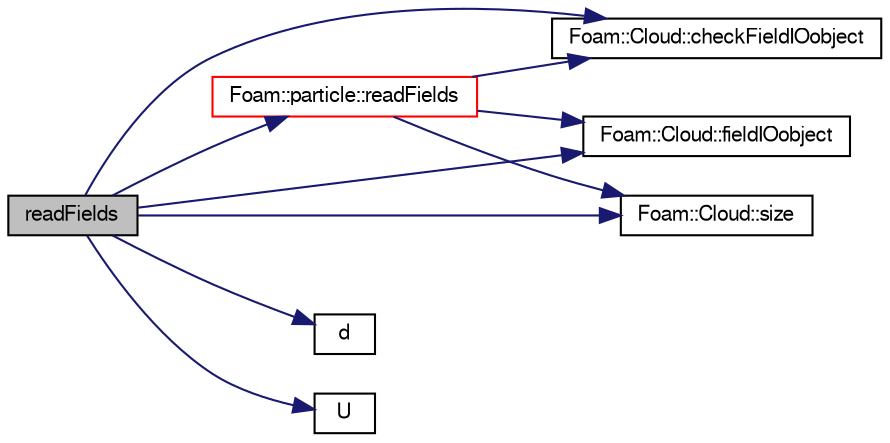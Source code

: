 digraph "readFields"
{
  bgcolor="transparent";
  edge [fontname="FreeSans",fontsize="10",labelfontname="FreeSans",labelfontsize="10"];
  node [fontname="FreeSans",fontsize="10",shape=record];
  rankdir="LR";
  Node336 [label="readFields",height=0.2,width=0.4,color="black", fillcolor="grey75", style="filled", fontcolor="black"];
  Node336 -> Node337 [color="midnightblue",fontsize="10",style="solid",fontname="FreeSans"];
  Node337 [label="Foam::Cloud::checkFieldIOobject",height=0.2,width=0.4,color="black",URL="$a23562.html#a354ac3d5592a996cb2ed69f23e874528",tooltip="Check lagrangian data field. "];
  Node336 -> Node338 [color="midnightblue",fontsize="10",style="solid",fontname="FreeSans"];
  Node338 [label="d",height=0.2,width=0.4,color="black",URL="$a24502.html#a4021481c538e4f3a8507462ec520c077",tooltip="Return diameter. "];
  Node336 -> Node339 [color="midnightblue",fontsize="10",style="solid",fontname="FreeSans"];
  Node339 [label="Foam::Cloud::fieldIOobject",height=0.2,width=0.4,color="black",URL="$a23562.html#a96931e0eb11f9d9cd97e964e030a2c34",tooltip="Helper to construct IOobject for field and current time. "];
  Node336 -> Node340 [color="midnightblue",fontsize="10",style="solid",fontname="FreeSans"];
  Node340 [label="Foam::particle::readFields",height=0.2,width=0.4,color="red",URL="$a23586.html#ae1118a08fed2fe58c47d9142f0f131af",tooltip="Read the fields associated with the owner cloud. "];
  Node340 -> Node337 [color="midnightblue",fontsize="10",style="solid",fontname="FreeSans"];
  Node340 -> Node339 [color="midnightblue",fontsize="10",style="solid",fontname="FreeSans"];
  Node340 -> Node342 [color="midnightblue",fontsize="10",style="solid",fontname="FreeSans"];
  Node342 [label="Foam::Cloud::size",height=0.2,width=0.4,color="black",URL="$a23562.html#a9facbf0a118d395c89884e45a5ca4e4b"];
  Node336 -> Node342 [color="midnightblue",fontsize="10",style="solid",fontname="FreeSans"];
  Node336 -> Node343 [color="midnightblue",fontsize="10",style="solid",fontname="FreeSans"];
  Node343 [label="U",height=0.2,width=0.4,color="black",URL="$a24502.html#a2da97b6a54ebcce689188d39a79ded21",tooltip="Return velocity. "];
}
